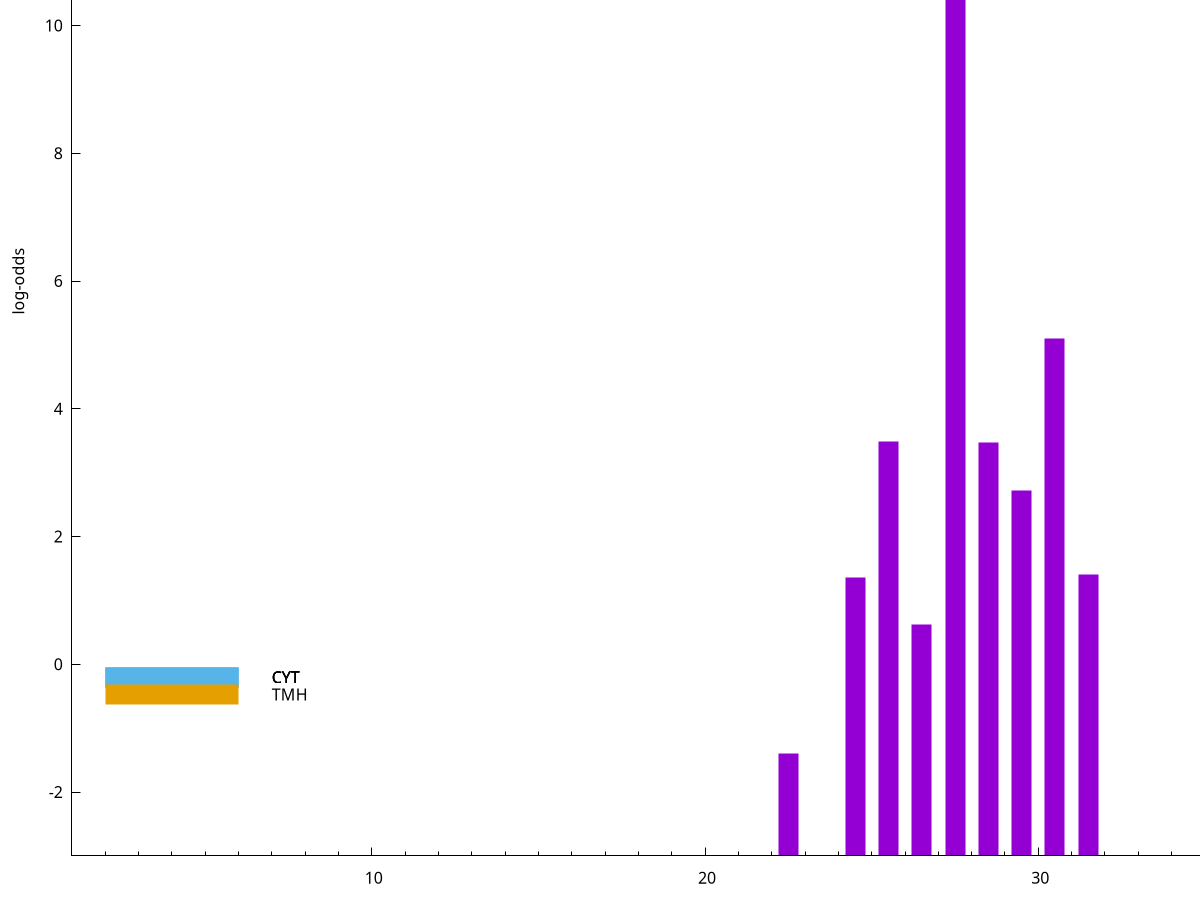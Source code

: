 set title "LipoP predictions for SRR5666568.gff"
set size 2., 1.4
set xrange [1:70] 
set mxtics 10
set yrange [-3:15]
set y2range [0:18]
set ylabel "log-odds"
set term postscript eps color solid "Helvetica" 30
set output "SRR5666568.gff538.eps"
set arrow from 2,12.8499 to 6,12.8499 nohead lt 1 lw 20
set label "SpI" at 7,12.8499
set arrow from 2,-0.200913 to 6,-0.200913 nohead lt 3 lw 20
set label "CYT" at 7,-0.200913
set arrow from 2,-0.200913 to 6,-0.200913 nohead lt 3 lw 20
set label "CYT" at 7,-0.200913
set arrow from 2,-0.200913 to 6,-0.200913 nohead lt 3 lw 20
set label "CYT" at 7,-0.200913
set arrow from 2,-0.47368 to 6,-0.47368 nohead lt 4 lw 20
set label "TMH" at 7,-0.47368
set arrow from 2,12.8499 to 6,12.8499 nohead lt 1 lw 20
set label "SpI" at 7,12.8499
# NOTE: The scores below are the log-odds scores with the threshold
# NOTE: subtracted (a hack to make gnuplot make the histogram all
# NOTE: look nice).
plot "-" axes x1y2 title "" with impulses lt 1 lw 20
27.500000 15.836000
30.500000 8.094020
25.500000 6.493030
28.500000 6.479320
29.500000 5.727080
31.500000 4.401520
24.500000 4.358580
26.500000 3.625070
22.500000 1.607120
e
exit
